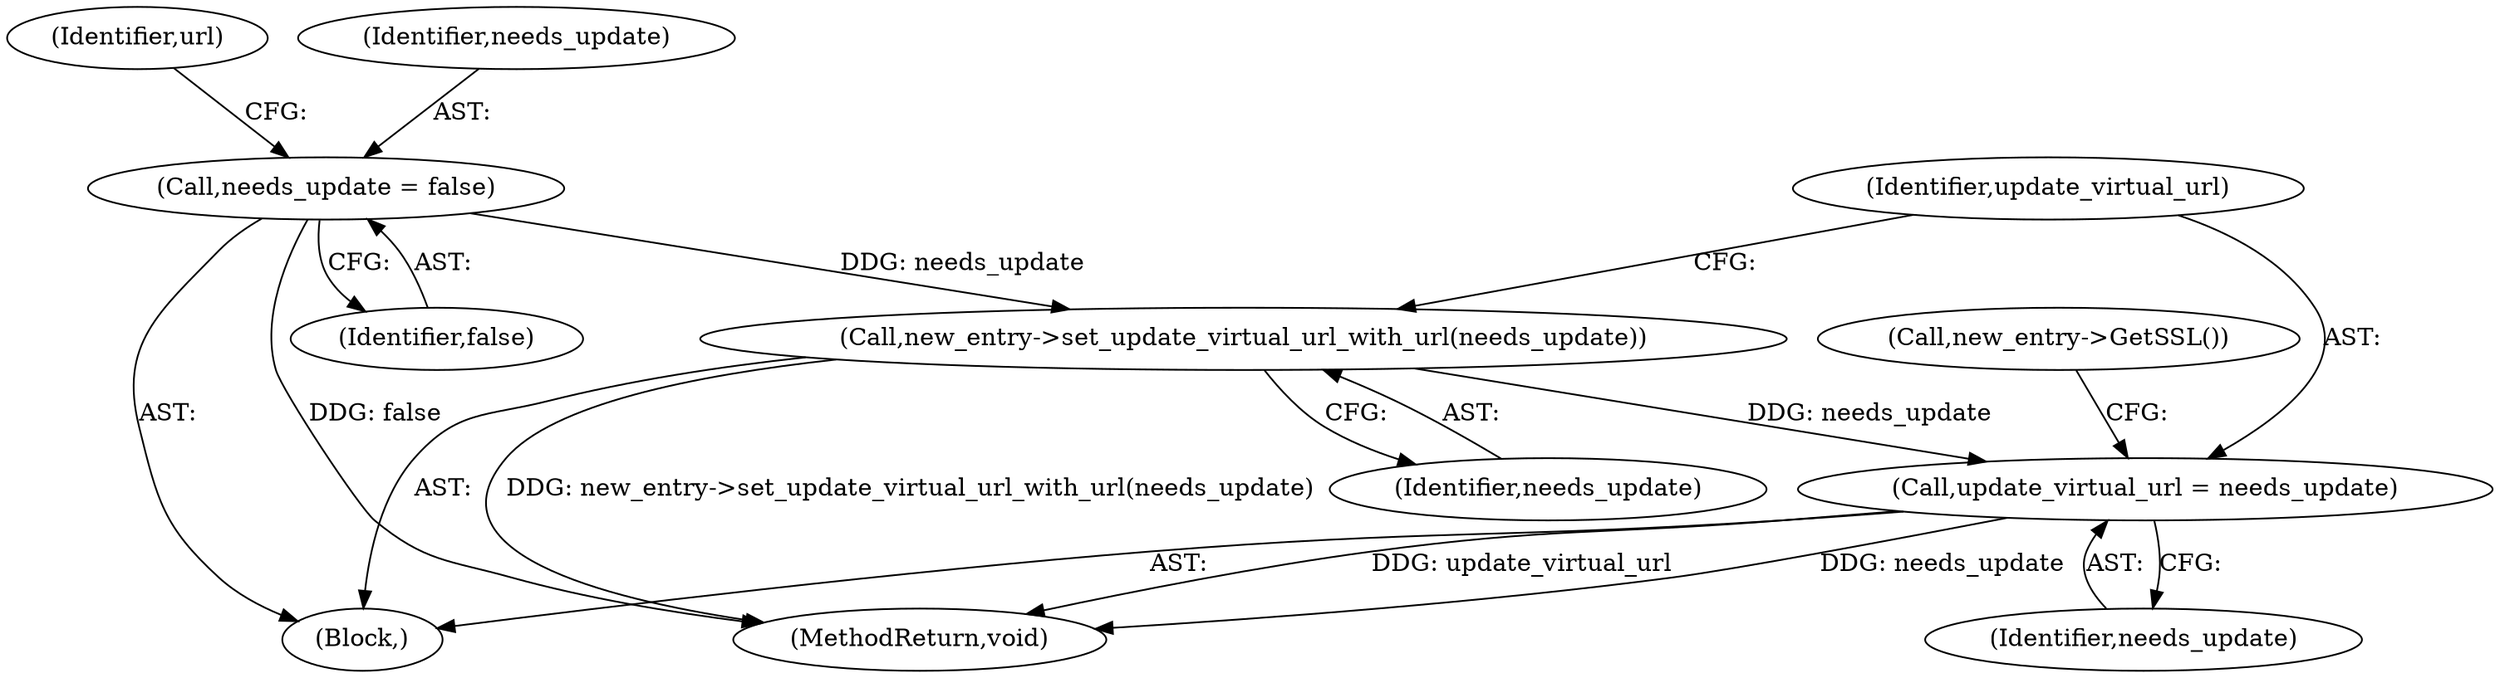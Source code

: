 digraph "0_Chrome_c32cd2069ae8062b52e5b7b1faf5936bd71a583a_0@API" {
"1000187" [label="(Call,new_entry->set_update_virtual_url_with_url(needs_update))"];
"1000178" [label="(Call,needs_update = false)"];
"1000189" [label="(Call,update_virtual_url = needs_update)"];
"1000183" [label="(Identifier,url)"];
"1000193" [label="(Call,new_entry->GetSSL())"];
"1000178" [label="(Call,needs_update = false)"];
"1000291" [label="(MethodReturn,void)"];
"1000180" [label="(Identifier,false)"];
"1000188" [label="(Identifier,needs_update)"];
"1000189" [label="(Call,update_virtual_url = needs_update)"];
"1000191" [label="(Identifier,needs_update)"];
"1000170" [label="(Block,)"];
"1000187" [label="(Call,new_entry->set_update_virtual_url_with_url(needs_update))"];
"1000179" [label="(Identifier,needs_update)"];
"1000190" [label="(Identifier,update_virtual_url)"];
"1000187" -> "1000170"  [label="AST: "];
"1000187" -> "1000188"  [label="CFG: "];
"1000188" -> "1000187"  [label="AST: "];
"1000190" -> "1000187"  [label="CFG: "];
"1000187" -> "1000291"  [label="DDG: new_entry->set_update_virtual_url_with_url(needs_update)"];
"1000178" -> "1000187"  [label="DDG: needs_update"];
"1000187" -> "1000189"  [label="DDG: needs_update"];
"1000178" -> "1000170"  [label="AST: "];
"1000178" -> "1000180"  [label="CFG: "];
"1000179" -> "1000178"  [label="AST: "];
"1000180" -> "1000178"  [label="AST: "];
"1000183" -> "1000178"  [label="CFG: "];
"1000178" -> "1000291"  [label="DDG: false"];
"1000189" -> "1000170"  [label="AST: "];
"1000189" -> "1000191"  [label="CFG: "];
"1000190" -> "1000189"  [label="AST: "];
"1000191" -> "1000189"  [label="AST: "];
"1000193" -> "1000189"  [label="CFG: "];
"1000189" -> "1000291"  [label="DDG: update_virtual_url"];
"1000189" -> "1000291"  [label="DDG: needs_update"];
}
